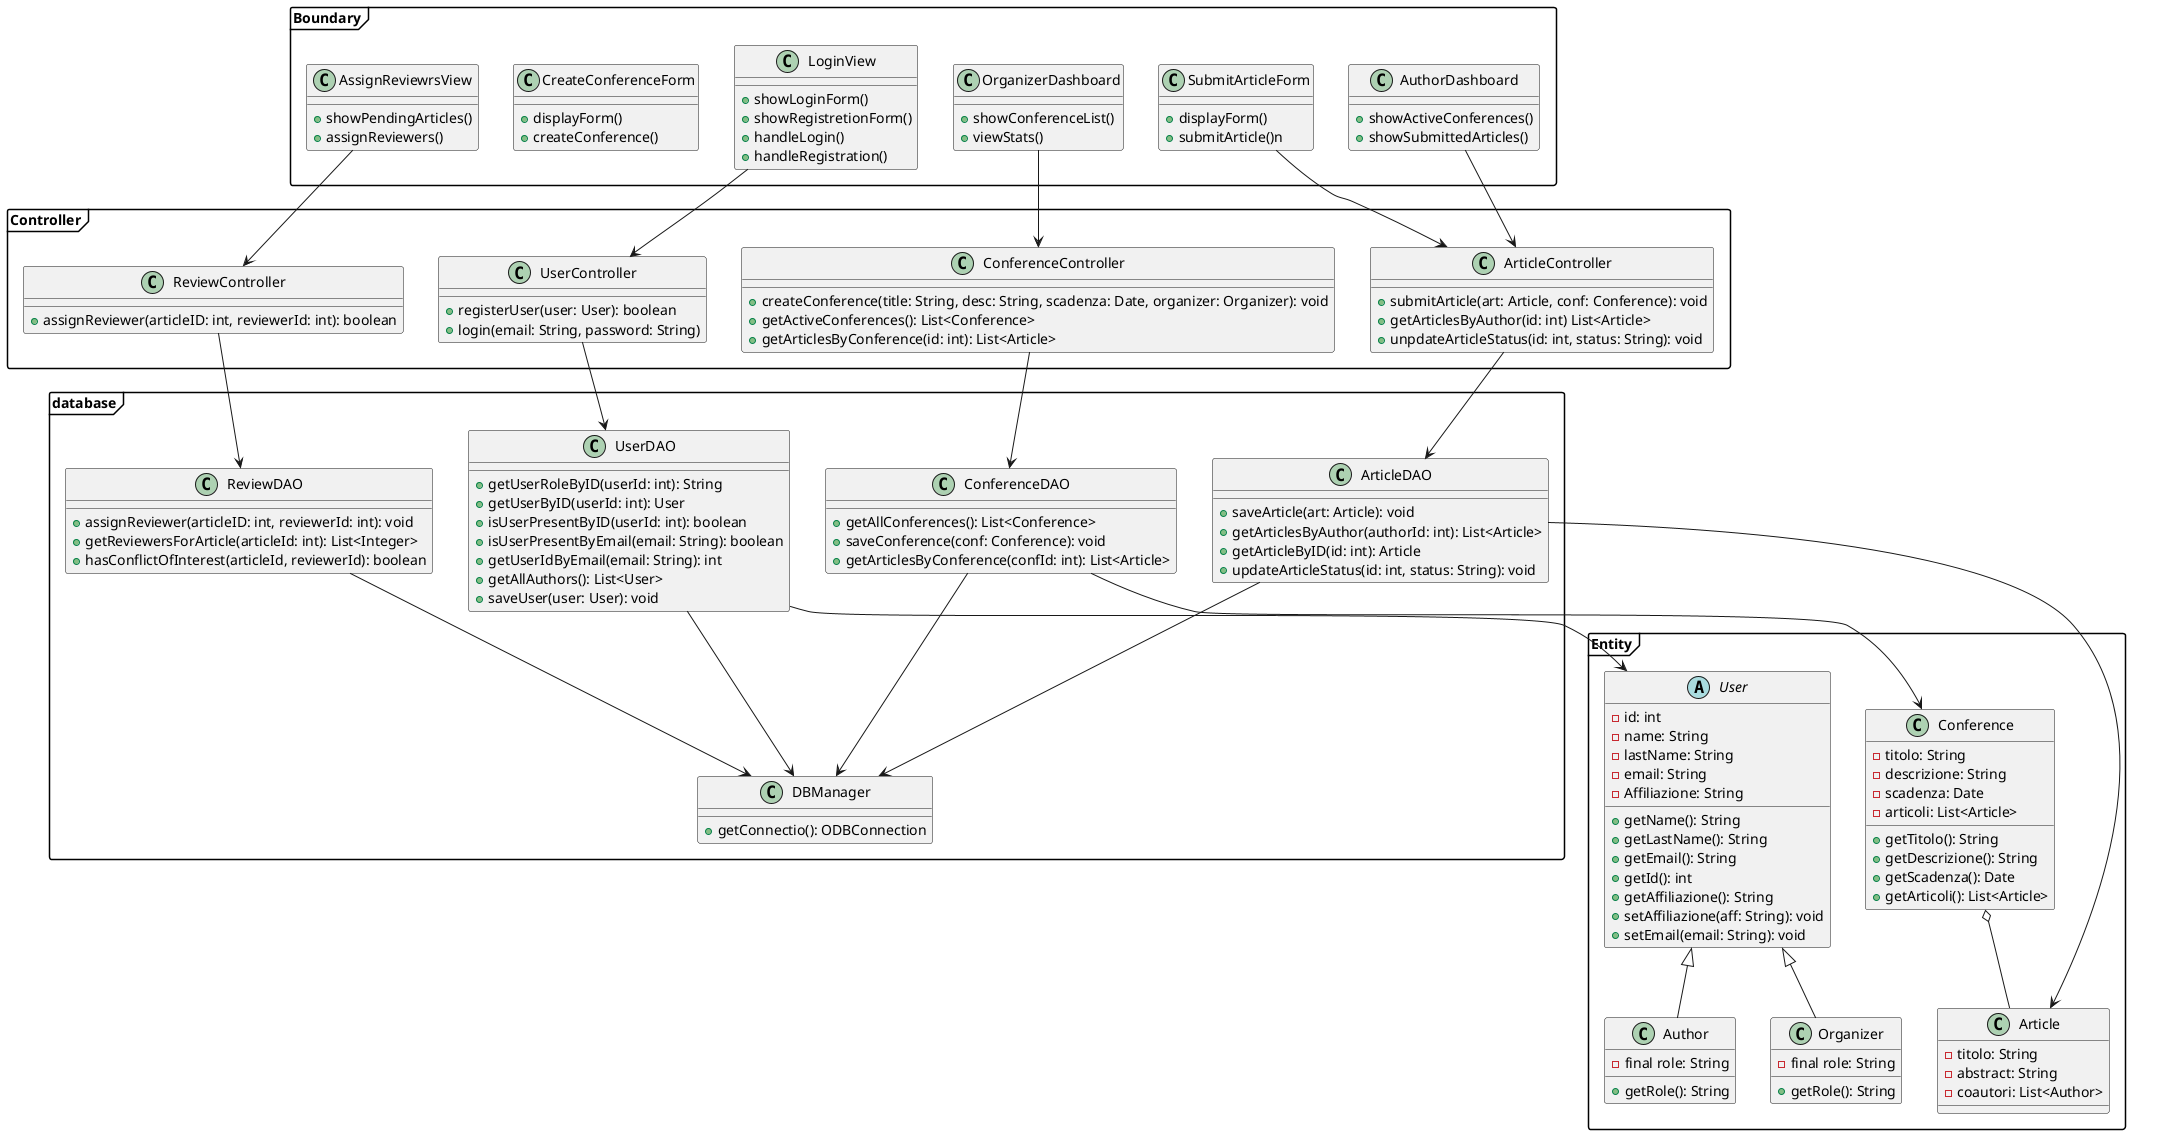 @startuml
skinparam packageStyle frame

package database {
  class UserDAO {
    + getUserRoleByID(userId: int): String		
    + getUserByID(userId: int): User
    + isUserPresentByID(userId: int): boolean
    + isUserPresentByEmail(email: String): boolean
    + getUserIdByEmail(email: String): int
    + getAllAuthors(): List<User>
    + saveUser(user: User): void
  }
  
  class ConferenceDAO {
    + getAllConferences(): List<Conference>
    + saveConference(conf: Conference): void
    + getArticlesByConference(confId: int): List<Article>
  }
  
  class ArticleDAO {
    + saveArticle(art: Article): void
    + getArticlesByAuthor(authorId: int): List<Article>
    + getArticleByID(id: int): Article
    + updateArticleStatus(id: int, status: String): void
  }
  
  class ReviewDAO {
    + assignReviewer(articleID: int, reviewerId: int): void
    + getReviewersForArticle(articleId: int): List<Integer>
    + hasConflictOfInterest(articleId, reviewerId): boolean
  }

  class DBManager {
    + getConnectio(): ODBConnection
  }

  UserDAO --> DBManager
  ConferenceDAO --> DBManager
  ArticleDAO --> DBManager
  ReviewDAO --> DBManager
}

package Entity {

  abstract class User {
    - id: int
    - name: String
    - lastName: String
    - email: String
    - Affiliazione: String
    + getName(): String
    + getLastName(): String
    + getEmail(): String
    + getId(): int
    + getAffiliazione(): String
    + setAffiliazione(aff: String): void
    + setEmail(email: String): void
  }

  class Author {
    - final role: String
    + getRole(): String
  }

  class Organizer {
    - final role: String
    + getRole(): String
  }

  class Article {
    - titolo: String
    - abstract: String
    - coautori: List<Author>
  }
  
  class Conference {
    - titolo: String
    - descrizione: String
    - scadenza: Date
    - articoli: List<Article>
    + getTitolo(): String
    + getDescrizione(): String
    + getScadenza(): Date
    + getArticoli(): List<Article>
  }

  User <|-- Author
  User <|-- Organizer
  Conference o-- Article
}

package Controller {
  class UserController {
    + registerUser(user: User): boolean
    + login(email: String, password: String)
  }
  class ConferenceController {
    + createConference(title: String, desc: String, scadenza: Date, organizer: Organizer): void
    + getActiveConferences(): List<Conference>
    + getArticlesByConference(id: int): List<Article>
  }
  
  class ArticleController {
    + submitArticle(art: Article, conf: Conference): void
    + getArticlesByAuthor(id: int) List<Article>
    + unpdateArticleStatus(id: int, status: String): void
  }

  class ReviewController {
    + assignReviewer(articleID: int, reviewerId: int): boolean
  }
}

package Boundary {
  class LoginView {
    + showLoginForm()
    + showRegistretionForm()
    + handleLogin()
    + handleRegistration()
  }
  
  class AuthorDashboard {
    + showActiveConferences()
    + showSubmittedArticles()
  }
  
  class SubmitArticleForm {
    + displayForm()
    + submitArticle()n
  }
  
  class OrganizerDashboard {
    + showConferenceList()
    + viewStats()
  }
  
  class CreateConferenceForm {
    + displayForm()
    + createConference()
  }
  
  class AssignReviewrsView {
    + showPendingArticles()
    + assignReviewers()
  }
  
}

UserDAO --> User
ArticleDAO --> Article
ConferenceDAO --> Conference
LoginView --> UserController
AuthorDashboard --> ArticleController
SubmitArticleForm --> ArticleController
OrganizerDashboard --> ConferenceController
AssignReviewrsView --> ReviewController
UserController --> UserDAO
ArticleController --> ArticleDAO
ConferenceController --> ConferenceDAO
ReviewController --> ReviewDAO
@enduml
